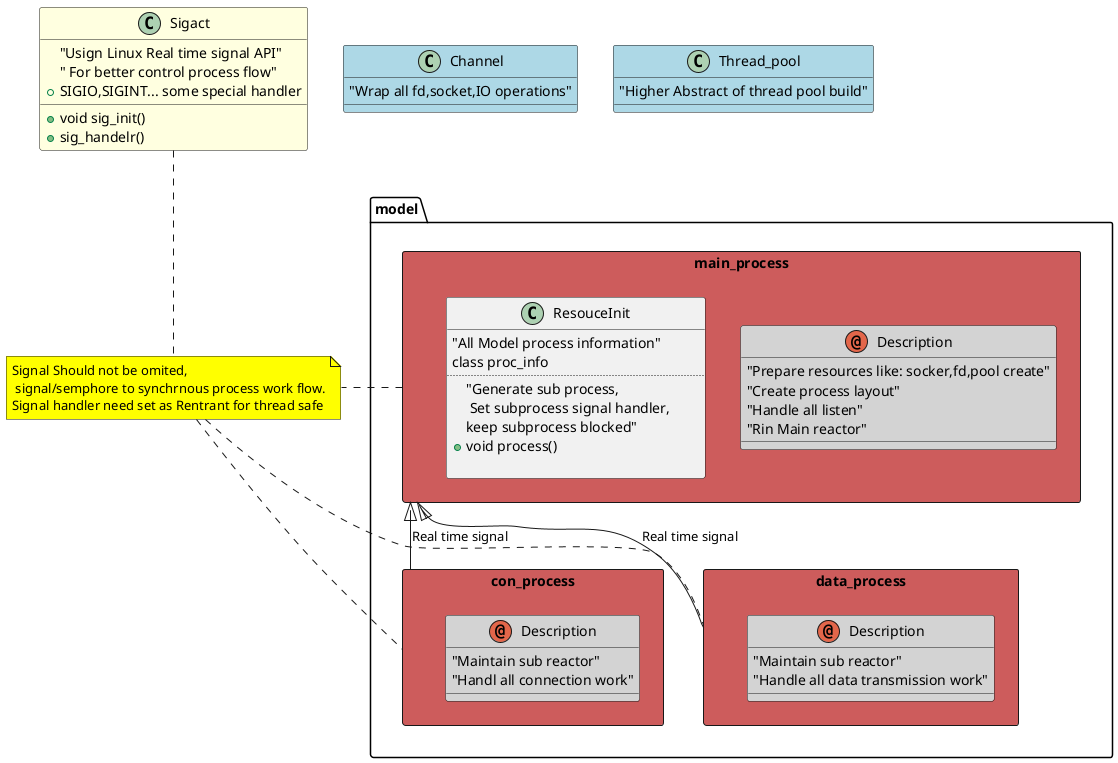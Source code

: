 @startuml

package model.main_process <<Rectangle>> #IndianRed{
     annotation "Description" as Desc #LightGray
     Desc : "Prepare resources like: socker,fd,pool create" 
     Desc : "Create process layout"
     Desc : "Handle all listen"
     Desc : "Rin Main reactor"

    class ResouceInit {
        "All Model process information"
        class proc_info
        ..
        "Generate sub process,\
        \n Set subprocess signal handler,\
        \nkeep subprocess blocked"
        + void process() 

    }
}

package model.con_process <<Rectangle>> #IndianRed{
    annotation "Description" as Desc #LightGray
    Desc : "Maintain sub reactor"
    Desc : "Handl all connection work"

}

package model.data_process <<Rectangle>> #IndianRed{
    annotation "Description" as Desc #LightGray
    Desc : "Maintain sub reactor"
    Desc : "Handle all data transmission work"
}

class Sigact #LightYellow{
    "Usign Linux Real time signal API"
    " For better control process flow"
    + SIGIO,SIGINT... some special handler
    + void sig_init()
    + sig_handelr()
}

class Channel #LightBlue{
    "Wrap all fd,socket,IO operations"
}

class Thread_pool #LightBlue{
    "Higher Abstract of thread pool build"
}

note "Signal Should not be omited, \n signal/semphore to synchrnous process work flow.\nSignal handler need set as Rentrant for thread safe" as sig #Yellow
main_process <|-- con_process : Real time signal
main_process <|-- data_process : Real time signal
main_process .. sig
sig .. con_process
sig .. data_process
Sigact .. sig



@enduml